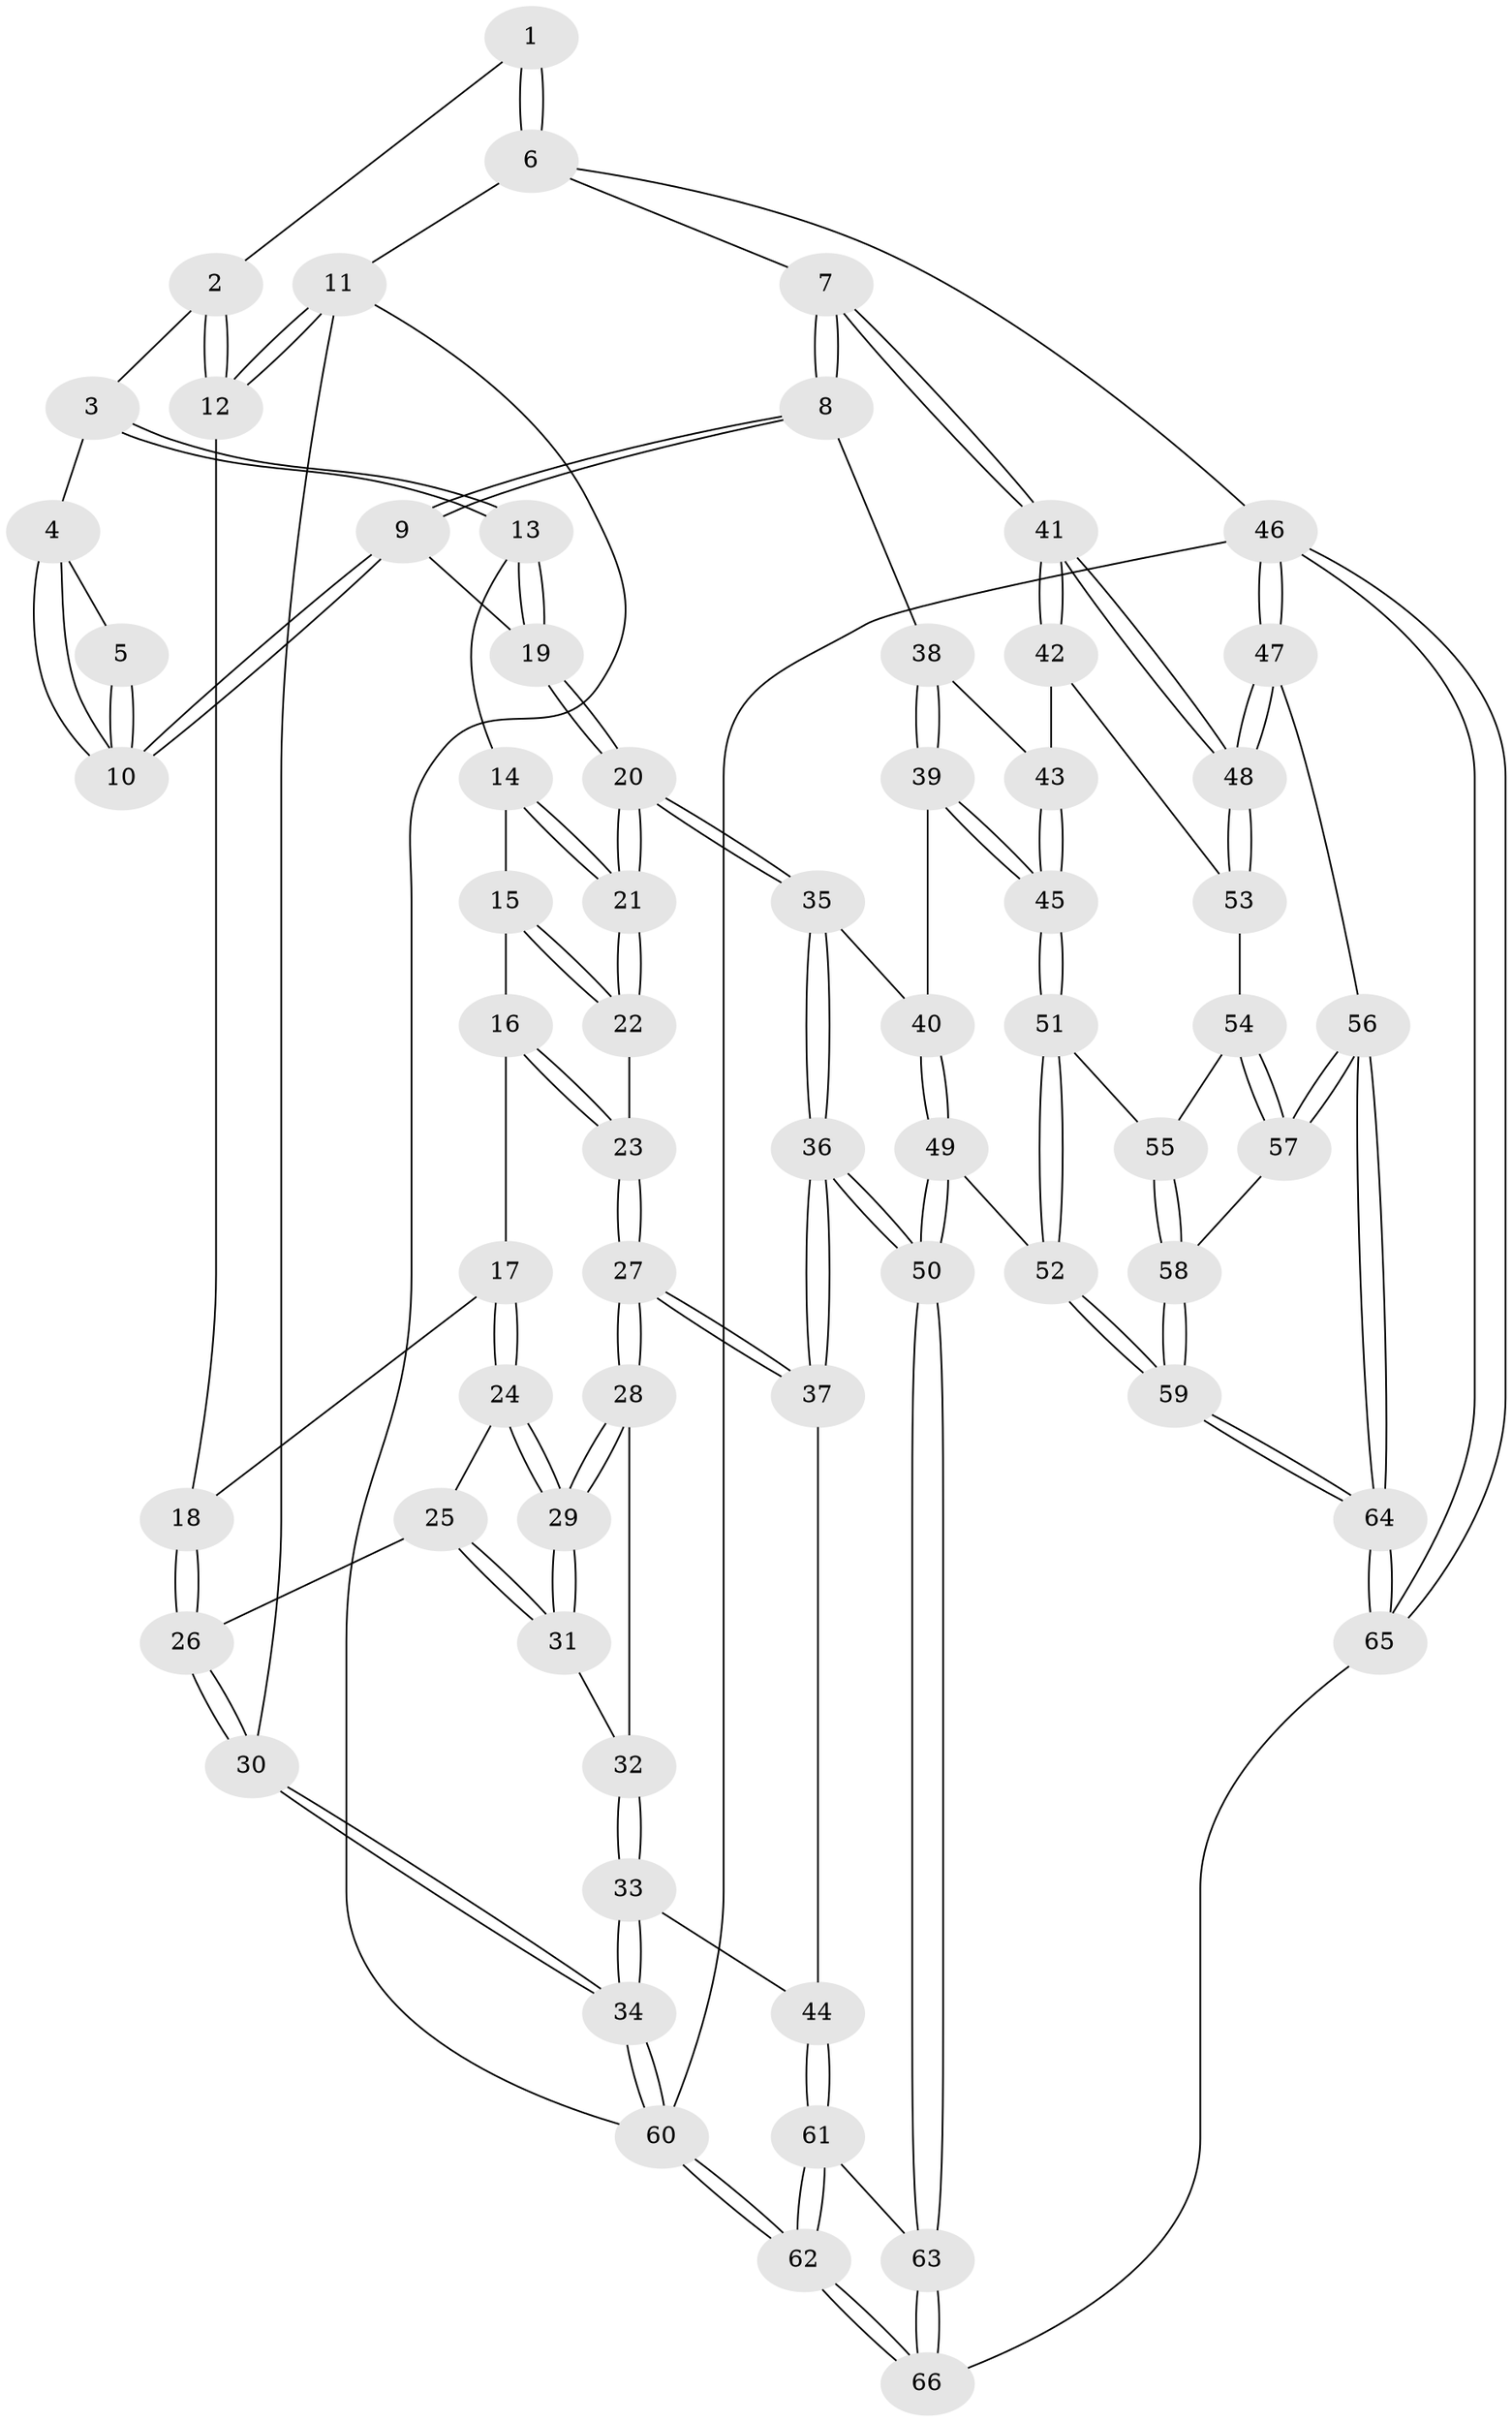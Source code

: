 // Generated by graph-tools (version 1.1) at 2025/51/03/09/25 03:51:03]
// undirected, 66 vertices, 162 edges
graph export_dot {
graph [start="1"]
  node [color=gray90,style=filled];
  1 [pos="+1+0"];
  2 [pos="+0.4986824439228836+0"];
  3 [pos="+0.531019036968393+0.16724031771013337"];
  4 [pos="+0.591601401748421+0.17609596307626646"];
  5 [pos="+0.8699871530548822+0.006166140723744115"];
  6 [pos="+1+0"];
  7 [pos="+1+0.31545823983804944"];
  8 [pos="+0.8481693061098844+0.39681440828121733"];
  9 [pos="+0.8355492090095282+0.38929269414694934"];
  10 [pos="+0.7880648296252354+0.28024562711474726"];
  11 [pos="+0+0"];
  12 [pos="+0+0"];
  13 [pos="+0.5204658852387952+0.18206987683912115"];
  14 [pos="+0.4202859845094343+0.2575526030239692"];
  15 [pos="+0.41893592846372835+0.2580891547250528"];
  16 [pos="+0.34809156361371+0.27441340956150884"];
  17 [pos="+0.31576974278363656+0.27693812155886827"];
  18 [pos="+0+0"];
  19 [pos="+0.6479043353956958+0.4329023305559891"];
  20 [pos="+0.6016331357571567+0.47118234666136133"];
  21 [pos="+0.5668251363914276+0.457150012684352"];
  22 [pos="+0.46580324076279433+0.46491921320131535"];
  23 [pos="+0.4282046379157467+0.4880337828381635"];
  24 [pos="+0.284422180541943+0.3551687474525544"];
  25 [pos="+0.10849457055101251+0.42129810935283496"];
  26 [pos="+0.09625143738094148+0.41595823746582367"];
  27 [pos="+0.34493575748854266+0.6039372302606743"];
  28 [pos="+0.2976074354025603+0.530541645529337"];
  29 [pos="+0.2885319577170597+0.49570373589675176"];
  30 [pos="+0+0.5892688024328893"];
  31 [pos="+0.12772495730591205+0.4561642077005591"];
  32 [pos="+0.13602910929597795+0.5337325799092116"];
  33 [pos="+0.027061516124095398+0.6853214879957901"];
  34 [pos="+0+0.6474839990710449"];
  35 [pos="+0.5987373287909956+0.4935686789086918"];
  36 [pos="+0.37506423407241934+0.7049120753077648"];
  37 [pos="+0.3614118787303792+0.6934402273166499"];
  38 [pos="+0.8462891446555729+0.43305061250141386"];
  39 [pos="+0.6954893695779031+0.6272899115533253"];
  40 [pos="+0.6561579645807873+0.6166559952109176"];
  41 [pos="+1+0.4790942313938139"];
  42 [pos="+0.8961157135108963+0.6125218093833479"];
  43 [pos="+0.8751313980413706+0.5671005478735003"];
  44 [pos="+0.09062158794642196+0.7201832004020996"];
  45 [pos="+0.7237563093271894+0.6601141610542182"];
  46 [pos="+1+1"];
  47 [pos="+1+0.8473152315873571"];
  48 [pos="+1+0.751427151850414"];
  49 [pos="+0.5031297626295925+0.7502343759858793"];
  50 [pos="+0.4112583309922803+0.7586473434403437"];
  51 [pos="+0.7533516773238469+0.7272458238693155"];
  52 [pos="+0.5964407631132803+0.7821454830323958"];
  53 [pos="+0.9012075008192071+0.6367479153249325"];
  54 [pos="+0.8917830972891411+0.6553277321585008"];
  55 [pos="+0.7856227790340026+0.747964200080047"];
  56 [pos="+1+0.8334363627675435"];
  57 [pos="+0.9618743563700156+0.8160475990542924"];
  58 [pos="+0.8151255711382226+0.8507826643548696"];
  59 [pos="+0.7572843104685293+0.987222211429947"];
  60 [pos="+0+1"];
  61 [pos="+0.10227153175986196+0.8028865484318384"];
  62 [pos="+0+1"];
  63 [pos="+0.38347822664664044+1"];
  64 [pos="+0.7545283082309139+1"];
  65 [pos="+0.735244285166264+1"];
  66 [pos="+0.3864827123177728+1"];
  1 -- 2;
  1 -- 6;
  1 -- 6;
  2 -- 3;
  2 -- 12;
  2 -- 12;
  3 -- 4;
  3 -- 13;
  3 -- 13;
  4 -- 5;
  4 -- 10;
  4 -- 10;
  5 -- 10;
  5 -- 10;
  6 -- 7;
  6 -- 11;
  6 -- 46;
  7 -- 8;
  7 -- 8;
  7 -- 41;
  7 -- 41;
  8 -- 9;
  8 -- 9;
  8 -- 38;
  9 -- 10;
  9 -- 10;
  9 -- 19;
  11 -- 12;
  11 -- 12;
  11 -- 30;
  11 -- 60;
  12 -- 18;
  13 -- 14;
  13 -- 19;
  13 -- 19;
  14 -- 15;
  14 -- 21;
  14 -- 21;
  15 -- 16;
  15 -- 22;
  15 -- 22;
  16 -- 17;
  16 -- 23;
  16 -- 23;
  17 -- 18;
  17 -- 24;
  17 -- 24;
  18 -- 26;
  18 -- 26;
  19 -- 20;
  19 -- 20;
  20 -- 21;
  20 -- 21;
  20 -- 35;
  20 -- 35;
  21 -- 22;
  21 -- 22;
  22 -- 23;
  23 -- 27;
  23 -- 27;
  24 -- 25;
  24 -- 29;
  24 -- 29;
  25 -- 26;
  25 -- 31;
  25 -- 31;
  26 -- 30;
  26 -- 30;
  27 -- 28;
  27 -- 28;
  27 -- 37;
  27 -- 37;
  28 -- 29;
  28 -- 29;
  28 -- 32;
  29 -- 31;
  29 -- 31;
  30 -- 34;
  30 -- 34;
  31 -- 32;
  32 -- 33;
  32 -- 33;
  33 -- 34;
  33 -- 34;
  33 -- 44;
  34 -- 60;
  34 -- 60;
  35 -- 36;
  35 -- 36;
  35 -- 40;
  36 -- 37;
  36 -- 37;
  36 -- 50;
  36 -- 50;
  37 -- 44;
  38 -- 39;
  38 -- 39;
  38 -- 43;
  39 -- 40;
  39 -- 45;
  39 -- 45;
  40 -- 49;
  40 -- 49;
  41 -- 42;
  41 -- 42;
  41 -- 48;
  41 -- 48;
  42 -- 43;
  42 -- 53;
  43 -- 45;
  43 -- 45;
  44 -- 61;
  44 -- 61;
  45 -- 51;
  45 -- 51;
  46 -- 47;
  46 -- 47;
  46 -- 65;
  46 -- 65;
  46 -- 60;
  47 -- 48;
  47 -- 48;
  47 -- 56;
  48 -- 53;
  48 -- 53;
  49 -- 50;
  49 -- 50;
  49 -- 52;
  50 -- 63;
  50 -- 63;
  51 -- 52;
  51 -- 52;
  51 -- 55;
  52 -- 59;
  52 -- 59;
  53 -- 54;
  54 -- 55;
  54 -- 57;
  54 -- 57;
  55 -- 58;
  55 -- 58;
  56 -- 57;
  56 -- 57;
  56 -- 64;
  56 -- 64;
  57 -- 58;
  58 -- 59;
  58 -- 59;
  59 -- 64;
  59 -- 64;
  60 -- 62;
  60 -- 62;
  61 -- 62;
  61 -- 62;
  61 -- 63;
  62 -- 66;
  62 -- 66;
  63 -- 66;
  63 -- 66;
  64 -- 65;
  64 -- 65;
  65 -- 66;
}
